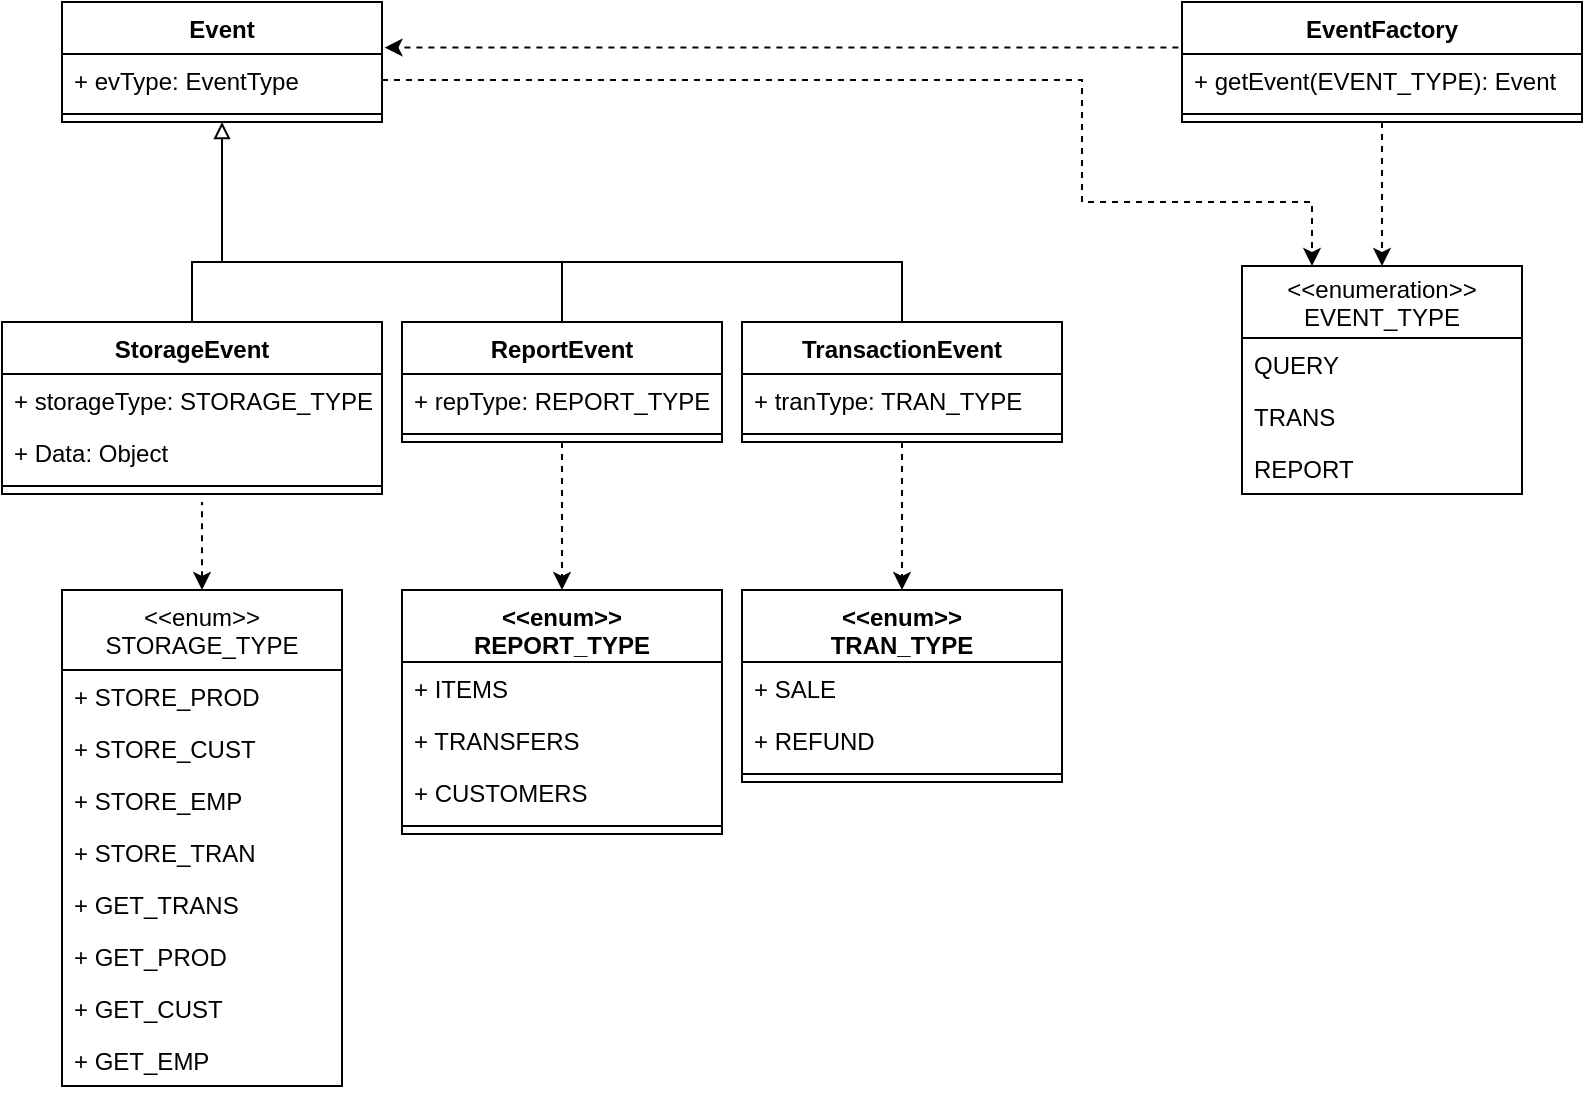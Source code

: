 <mxfile version="14.6.13" type="github">
  <diagram id="1F0ZhpiWCdY6kcuV9MFJ" name="Page-1">
    <mxGraphModel dx="1021" dy="509" grid="1" gridSize="10" guides="1" tooltips="1" connect="1" arrows="1" fold="1" page="1" pageScale="1" pageWidth="850" pageHeight="1100" math="0" shadow="0">
      <root>
        <mxCell id="0" />
        <mxCell id="1" parent="0" />
        <mxCell id="ftGZWfJTW5l6MWWKQqoJ-1" value="Event" style="swimlane;fontStyle=1;align=center;verticalAlign=top;childLayout=stackLayout;horizontal=1;startSize=26;horizontalStack=0;resizeParent=1;resizeParentMax=0;resizeLast=0;collapsible=1;marginBottom=0;" parent="1" vertex="1">
          <mxGeometry x="80" y="80" width="160" height="60" as="geometry" />
        </mxCell>
        <mxCell id="ftGZWfJTW5l6MWWKQqoJ-2" value="+ evType: EventType" style="text;strokeColor=none;fillColor=none;align=left;verticalAlign=top;spacingLeft=4;spacingRight=4;overflow=hidden;rotatable=0;points=[[0,0.5],[1,0.5]];portConstraint=eastwest;" parent="ftGZWfJTW5l6MWWKQqoJ-1" vertex="1">
          <mxGeometry y="26" width="160" height="26" as="geometry" />
        </mxCell>
        <mxCell id="ftGZWfJTW5l6MWWKQqoJ-3" value="" style="line;strokeWidth=1;fillColor=none;align=left;verticalAlign=middle;spacingTop=-1;spacingLeft=3;spacingRight=3;rotatable=0;labelPosition=right;points=[];portConstraint=eastwest;" parent="ftGZWfJTW5l6MWWKQqoJ-1" vertex="1">
          <mxGeometry y="52" width="160" height="8" as="geometry" />
        </mxCell>
        <mxCell id="ftGZWfJTW5l6MWWKQqoJ-4" style="edgeStyle=orthogonalEdgeStyle;rounded=0;orthogonalLoop=1;jettySize=auto;html=1;exitX=0.5;exitY=0;exitDx=0;exitDy=0;endArrow=none;endFill=0;startArrow=classic;startFill=1;dashed=1;" parent="1" source="ftGZWfJTW5l6MWWKQqoJ-5" edge="1">
          <mxGeometry relative="1" as="geometry">
            <mxPoint x="150" y="330" as="targetPoint" />
            <mxPoint x="150" y="374" as="sourcePoint" />
          </mxGeometry>
        </mxCell>
        <mxCell id="ftGZWfJTW5l6MWWKQqoJ-5" value="&lt;&lt;enum&gt;&gt;&#xa;STORAGE_TYPE" style="swimlane;fontStyle=0;childLayout=stackLayout;horizontal=1;startSize=40;fillColor=none;horizontalStack=0;resizeParent=1;resizeParentMax=0;resizeLast=0;collapsible=1;marginBottom=0;" parent="1" vertex="1">
          <mxGeometry x="80" y="374" width="140" height="248" as="geometry" />
        </mxCell>
        <mxCell id="ftGZWfJTW5l6MWWKQqoJ-20" value="+ STORE_PROD" style="text;strokeColor=none;fillColor=none;align=left;verticalAlign=top;spacingLeft=4;spacingRight=4;overflow=hidden;rotatable=0;points=[[0,0.5],[1,0.5]];portConstraint=eastwest;" parent="ftGZWfJTW5l6MWWKQqoJ-5" vertex="1">
          <mxGeometry y="40" width="140" height="26" as="geometry" />
        </mxCell>
        <mxCell id="ftGZWfJTW5l6MWWKQqoJ-21" value="+ STORE_CUST" style="text;strokeColor=none;fillColor=none;align=left;verticalAlign=top;spacingLeft=4;spacingRight=4;overflow=hidden;rotatable=0;points=[[0,0.5],[1,0.5]];portConstraint=eastwest;" parent="ftGZWfJTW5l6MWWKQqoJ-5" vertex="1">
          <mxGeometry y="66" width="140" height="26" as="geometry" />
        </mxCell>
        <mxCell id="ftGZWfJTW5l6MWWKQqoJ-22" value="+ STORE_EMP" style="text;strokeColor=none;fillColor=none;align=left;verticalAlign=top;spacingLeft=4;spacingRight=4;overflow=hidden;rotatable=0;points=[[0,0.5],[1,0.5]];portConstraint=eastwest;" parent="ftGZWfJTW5l6MWWKQqoJ-5" vertex="1">
          <mxGeometry y="92" width="140" height="26" as="geometry" />
        </mxCell>
        <mxCell id="enYc0wbcR-OuWfZr4gxf-1" value="+ STORE_TRAN" style="text;strokeColor=none;fillColor=none;align=left;verticalAlign=top;spacingLeft=4;spacingRight=4;overflow=hidden;rotatable=0;points=[[0,0.5],[1,0.5]];portConstraint=eastwest;" parent="ftGZWfJTW5l6MWWKQqoJ-5" vertex="1">
          <mxGeometry y="118" width="140" height="26" as="geometry" />
        </mxCell>
        <mxCell id="enYc0wbcR-OuWfZr4gxf-2" value="+ GET_TRANS" style="text;strokeColor=none;fillColor=none;align=left;verticalAlign=top;spacingLeft=4;spacingRight=4;overflow=hidden;rotatable=0;points=[[0,0.5],[1,0.5]];portConstraint=eastwest;" parent="ftGZWfJTW5l6MWWKQqoJ-5" vertex="1">
          <mxGeometry y="144" width="140" height="26" as="geometry" />
        </mxCell>
        <mxCell id="enYc0wbcR-OuWfZr4gxf-5" value="+ GET_PROD" style="text;strokeColor=none;fillColor=none;align=left;verticalAlign=top;spacingLeft=4;spacingRight=4;overflow=hidden;rotatable=0;points=[[0,0.5],[1,0.5]];portConstraint=eastwest;" parent="ftGZWfJTW5l6MWWKQqoJ-5" vertex="1">
          <mxGeometry y="170" width="140" height="26" as="geometry" />
        </mxCell>
        <mxCell id="enYc0wbcR-OuWfZr4gxf-6" value="+ GET_CUST" style="text;strokeColor=none;fillColor=none;align=left;verticalAlign=top;spacingLeft=4;spacingRight=4;overflow=hidden;rotatable=0;points=[[0,0.5],[1,0.5]];portConstraint=eastwest;" parent="ftGZWfJTW5l6MWWKQqoJ-5" vertex="1">
          <mxGeometry y="196" width="140" height="26" as="geometry" />
        </mxCell>
        <mxCell id="enYc0wbcR-OuWfZr4gxf-7" value="+ GET_EMP" style="text;strokeColor=none;fillColor=none;align=left;verticalAlign=top;spacingLeft=4;spacingRight=4;overflow=hidden;rotatable=0;points=[[0,0.5],[1,0.5]];portConstraint=eastwest;" parent="ftGZWfJTW5l6MWWKQqoJ-5" vertex="1">
          <mxGeometry y="222" width="140" height="26" as="geometry" />
        </mxCell>
        <mxCell id="ftGZWfJTW5l6MWWKQqoJ-24" value="&lt;&lt;enumeration&gt;&gt;&#xa;EVENT_TYPE" style="swimlane;fontStyle=0;childLayout=stackLayout;horizontal=1;startSize=36;fillColor=none;horizontalStack=0;resizeParent=1;resizeParentMax=0;resizeLast=0;collapsible=1;marginBottom=0;" parent="1" vertex="1">
          <mxGeometry x="670" y="212" width="140" height="114" as="geometry" />
        </mxCell>
        <mxCell id="ftGZWfJTW5l6MWWKQqoJ-25" value="QUERY" style="text;strokeColor=none;fillColor=none;align=left;verticalAlign=top;spacingLeft=4;spacingRight=4;overflow=hidden;rotatable=0;points=[[0,0.5],[1,0.5]];portConstraint=eastwest;" parent="ftGZWfJTW5l6MWWKQqoJ-24" vertex="1">
          <mxGeometry y="36" width="140" height="26" as="geometry" />
        </mxCell>
        <mxCell id="ftGZWfJTW5l6MWWKQqoJ-26" value="TRANS" style="text;strokeColor=none;fillColor=none;align=left;verticalAlign=top;spacingLeft=4;spacingRight=4;overflow=hidden;rotatable=0;points=[[0,0.5],[1,0.5]];portConstraint=eastwest;" parent="ftGZWfJTW5l6MWWKQqoJ-24" vertex="1">
          <mxGeometry y="62" width="140" height="26" as="geometry" />
        </mxCell>
        <mxCell id="ftGZWfJTW5l6MWWKQqoJ-27" value="REPORT" style="text;strokeColor=none;fillColor=none;align=left;verticalAlign=top;spacingLeft=4;spacingRight=4;overflow=hidden;rotatable=0;points=[[0,0.5],[1,0.5]];portConstraint=eastwest;" parent="ftGZWfJTW5l6MWWKQqoJ-24" vertex="1">
          <mxGeometry y="88" width="140" height="26" as="geometry" />
        </mxCell>
        <mxCell id="ftGZWfJTW5l6MWWKQqoJ-67" style="edgeStyle=orthogonalEdgeStyle;rounded=0;orthogonalLoop=1;jettySize=auto;html=1;exitX=0.5;exitY=0;exitDx=0;exitDy=0;entryX=0.5;entryY=1;entryDx=0;entryDy=0;endArrow=block;endFill=0;" parent="1" source="ftGZWfJTW5l6MWWKQqoJ-29" target="ftGZWfJTW5l6MWWKQqoJ-1" edge="1">
          <mxGeometry relative="1" as="geometry">
            <Array as="points">
              <mxPoint x="145" y="210" />
              <mxPoint x="160" y="210" />
            </Array>
          </mxGeometry>
        </mxCell>
        <mxCell id="ftGZWfJTW5l6MWWKQqoJ-29" value="StorageEvent" style="swimlane;fontStyle=1;align=center;verticalAlign=top;childLayout=stackLayout;horizontal=1;startSize=26;horizontalStack=0;resizeParent=1;resizeParentMax=0;resizeLast=0;collapsible=1;marginBottom=0;" parent="1" vertex="1">
          <mxGeometry x="50" y="240" width="190" height="86" as="geometry" />
        </mxCell>
        <mxCell id="ftGZWfJTW5l6MWWKQqoJ-30" value="+ storageType: STORAGE_TYPE" style="text;strokeColor=none;fillColor=none;align=left;verticalAlign=top;spacingLeft=4;spacingRight=4;overflow=hidden;rotatable=0;points=[[0,0.5],[1,0.5]];portConstraint=eastwest;" parent="ftGZWfJTW5l6MWWKQqoJ-29" vertex="1">
          <mxGeometry y="26" width="190" height="26" as="geometry" />
        </mxCell>
        <mxCell id="ftGZWfJTW5l6MWWKQqoJ-31" value="+ Data: Object" style="text;strokeColor=none;fillColor=none;align=left;verticalAlign=top;spacingLeft=4;spacingRight=4;overflow=hidden;rotatable=0;points=[[0,0.5],[1,0.5]];portConstraint=eastwest;" parent="ftGZWfJTW5l6MWWKQqoJ-29" vertex="1">
          <mxGeometry y="52" width="190" height="26" as="geometry" />
        </mxCell>
        <mxCell id="ftGZWfJTW5l6MWWKQqoJ-32" value="" style="line;strokeWidth=1;fillColor=none;align=left;verticalAlign=middle;spacingTop=-1;spacingLeft=3;spacingRight=3;rotatable=0;labelPosition=right;points=[];portConstraint=eastwest;" parent="ftGZWfJTW5l6MWWKQqoJ-29" vertex="1">
          <mxGeometry y="78" width="190" height="8" as="geometry" />
        </mxCell>
        <mxCell id="ftGZWfJTW5l6MWWKQqoJ-41" style="edgeStyle=orthogonalEdgeStyle;rounded=0;orthogonalLoop=1;jettySize=auto;html=1;exitX=0.5;exitY=1;exitDx=0;exitDy=0;entryX=0.5;entryY=0;entryDx=0;entryDy=0;dashed=1;" parent="1" source="ftGZWfJTW5l6MWWKQqoJ-33" target="ftGZWfJTW5l6MWWKQqoJ-24" edge="1">
          <mxGeometry relative="1" as="geometry" />
        </mxCell>
        <mxCell id="ftGZWfJTW5l6MWWKQqoJ-33" value="EventFactory" style="swimlane;fontStyle=1;align=center;verticalAlign=top;childLayout=stackLayout;horizontal=1;startSize=26;horizontalStack=0;resizeParent=1;resizeParentMax=0;resizeLast=0;collapsible=1;marginBottom=0;" parent="1" vertex="1">
          <mxGeometry x="640" y="80" width="200" height="60" as="geometry" />
        </mxCell>
        <mxCell id="ftGZWfJTW5l6MWWKQqoJ-35" value="+ getEvent(EVENT_TYPE): Event " style="text;strokeColor=none;fillColor=none;align=left;verticalAlign=top;spacingLeft=4;spacingRight=4;overflow=hidden;rotatable=0;points=[[0,0.5],[1,0.5]];portConstraint=eastwest;" parent="ftGZWfJTW5l6MWWKQqoJ-33" vertex="1">
          <mxGeometry y="26" width="200" height="26" as="geometry" />
        </mxCell>
        <mxCell id="ftGZWfJTW5l6MWWKQqoJ-36" value="" style="line;strokeWidth=1;fillColor=none;align=left;verticalAlign=middle;spacingTop=-1;spacingLeft=3;spacingRight=3;rotatable=0;labelPosition=right;points=[];portConstraint=eastwest;" parent="ftGZWfJTW5l6MWWKQqoJ-33" vertex="1">
          <mxGeometry y="52" width="200" height="8" as="geometry" />
        </mxCell>
        <mxCell id="ftGZWfJTW5l6MWWKQqoJ-42" style="edgeStyle=orthogonalEdgeStyle;rounded=0;orthogonalLoop=1;jettySize=auto;html=1;exitX=0;exitY=0.5;exitDx=0;exitDy=0;entryX=1.008;entryY=-0.124;entryDx=0;entryDy=0;dashed=1;entryPerimeter=0;" parent="1" source="ftGZWfJTW5l6MWWKQqoJ-35" target="ftGZWfJTW5l6MWWKQqoJ-2" edge="1">
          <mxGeometry relative="1" as="geometry">
            <Array as="points">
              <mxPoint x="640" y="103" />
            </Array>
          </mxGeometry>
        </mxCell>
        <mxCell id="ftGZWfJTW5l6MWWKQqoJ-57" style="edgeStyle=orthogonalEdgeStyle;rounded=0;orthogonalLoop=1;jettySize=auto;html=1;exitX=0.5;exitY=1;exitDx=0;exitDy=0;entryX=0.5;entryY=0;entryDx=0;entryDy=0;dashed=1;" parent="1" source="ftGZWfJTW5l6MWWKQqoJ-43" target="ftGZWfJTW5l6MWWKQqoJ-52" edge="1">
          <mxGeometry relative="1" as="geometry" />
        </mxCell>
        <mxCell id="ftGZWfJTW5l6MWWKQqoJ-64" style="edgeStyle=orthogonalEdgeStyle;rounded=0;orthogonalLoop=1;jettySize=auto;html=1;exitX=0.5;exitY=0;exitDx=0;exitDy=0;endArrow=none;endFill=0;" parent="1" source="ftGZWfJTW5l6MWWKQqoJ-43" edge="1">
          <mxGeometry relative="1" as="geometry">
            <mxPoint x="160" y="210" as="targetPoint" />
            <Array as="points">
              <mxPoint x="330" y="210" />
              <mxPoint x="160" y="210" />
            </Array>
          </mxGeometry>
        </mxCell>
        <mxCell id="ftGZWfJTW5l6MWWKQqoJ-43" value="ReportEvent" style="swimlane;fontStyle=1;align=center;verticalAlign=top;childLayout=stackLayout;horizontal=1;startSize=26;horizontalStack=0;resizeParent=1;resizeParentMax=0;resizeLast=0;collapsible=1;marginBottom=0;" parent="1" vertex="1">
          <mxGeometry x="250" y="240" width="160" height="60" as="geometry" />
        </mxCell>
        <mxCell id="ftGZWfJTW5l6MWWKQqoJ-44" value="+ repType: REPORT_TYPE" style="text;strokeColor=none;fillColor=none;align=left;verticalAlign=top;spacingLeft=4;spacingRight=4;overflow=hidden;rotatable=0;points=[[0,0.5],[1,0.5]];portConstraint=eastwest;" parent="ftGZWfJTW5l6MWWKQqoJ-43" vertex="1">
          <mxGeometry y="26" width="160" height="26" as="geometry" />
        </mxCell>
        <mxCell id="ftGZWfJTW5l6MWWKQqoJ-46" value="" style="line;strokeWidth=1;fillColor=none;align=left;verticalAlign=middle;spacingTop=-1;spacingLeft=3;spacingRight=3;rotatable=0;labelPosition=right;points=[];portConstraint=eastwest;" parent="ftGZWfJTW5l6MWWKQqoJ-43" vertex="1">
          <mxGeometry y="52" width="160" height="8" as="geometry" />
        </mxCell>
        <mxCell id="ftGZWfJTW5l6MWWKQqoJ-63" style="edgeStyle=orthogonalEdgeStyle;rounded=0;orthogonalLoop=1;jettySize=auto;html=1;exitX=0.5;exitY=1;exitDx=0;exitDy=0;entryX=0.5;entryY=0;entryDx=0;entryDy=0;dashed=1;" parent="1" source="ftGZWfJTW5l6MWWKQqoJ-48" target="ftGZWfJTW5l6MWWKQqoJ-58" edge="1">
          <mxGeometry relative="1" as="geometry" />
        </mxCell>
        <mxCell id="ftGZWfJTW5l6MWWKQqoJ-65" style="edgeStyle=orthogonalEdgeStyle;rounded=0;orthogonalLoop=1;jettySize=auto;html=1;exitX=0.5;exitY=0;exitDx=0;exitDy=0;endArrow=none;endFill=0;" parent="1" source="ftGZWfJTW5l6MWWKQqoJ-48" edge="1">
          <mxGeometry relative="1" as="geometry">
            <mxPoint x="330" y="210" as="targetPoint" />
            <Array as="points">
              <mxPoint x="500" y="210" />
            </Array>
          </mxGeometry>
        </mxCell>
        <mxCell id="ftGZWfJTW5l6MWWKQqoJ-48" value="TransactionEvent" style="swimlane;fontStyle=1;align=center;verticalAlign=top;childLayout=stackLayout;horizontal=1;startSize=26;horizontalStack=0;resizeParent=1;resizeParentMax=0;resizeLast=0;collapsible=1;marginBottom=0;" parent="1" vertex="1">
          <mxGeometry x="420" y="240" width="160" height="60" as="geometry" />
        </mxCell>
        <mxCell id="ftGZWfJTW5l6MWWKQqoJ-49" value="+ tranType: TRAN_TYPE" style="text;strokeColor=none;fillColor=none;align=left;verticalAlign=top;spacingLeft=4;spacingRight=4;overflow=hidden;rotatable=0;points=[[0,0.5],[1,0.5]];portConstraint=eastwest;" parent="ftGZWfJTW5l6MWWKQqoJ-48" vertex="1">
          <mxGeometry y="26" width="160" height="26" as="geometry" />
        </mxCell>
        <mxCell id="ftGZWfJTW5l6MWWKQqoJ-51" value="" style="line;strokeWidth=1;fillColor=none;align=left;verticalAlign=middle;spacingTop=-1;spacingLeft=3;spacingRight=3;rotatable=0;labelPosition=right;points=[];portConstraint=eastwest;" parent="ftGZWfJTW5l6MWWKQqoJ-48" vertex="1">
          <mxGeometry y="52" width="160" height="8" as="geometry" />
        </mxCell>
        <mxCell id="ftGZWfJTW5l6MWWKQqoJ-52" value="&lt;&lt;enum&gt;&gt;&#xa;REPORT_TYPE" style="swimlane;fontStyle=1;align=center;verticalAlign=top;childLayout=stackLayout;horizontal=1;startSize=36;horizontalStack=0;resizeParent=1;resizeParentMax=0;resizeLast=0;collapsible=1;marginBottom=0;" parent="1" vertex="1">
          <mxGeometry x="250" y="374" width="160" height="122" as="geometry" />
        </mxCell>
        <mxCell id="ftGZWfJTW5l6MWWKQqoJ-55" value="+ ITEMS" style="text;strokeColor=none;fillColor=none;align=left;verticalAlign=top;spacingLeft=4;spacingRight=4;overflow=hidden;rotatable=0;points=[[0,0.5],[1,0.5]];portConstraint=eastwest;" parent="ftGZWfJTW5l6MWWKQqoJ-52" vertex="1">
          <mxGeometry y="36" width="160" height="26" as="geometry" />
        </mxCell>
        <mxCell id="ftGZWfJTW5l6MWWKQqoJ-53" value="+ TRANSFERS" style="text;strokeColor=none;fillColor=none;align=left;verticalAlign=top;spacingLeft=4;spacingRight=4;overflow=hidden;rotatable=0;points=[[0,0.5],[1,0.5]];portConstraint=eastwest;" parent="ftGZWfJTW5l6MWWKQqoJ-52" vertex="1">
          <mxGeometry y="62" width="160" height="26" as="geometry" />
        </mxCell>
        <mxCell id="ftGZWfJTW5l6MWWKQqoJ-56" value="+ CUSTOMERS" style="text;strokeColor=none;fillColor=none;align=left;verticalAlign=top;spacingLeft=4;spacingRight=4;overflow=hidden;rotatable=0;points=[[0,0.5],[1,0.5]];portConstraint=eastwest;" parent="ftGZWfJTW5l6MWWKQqoJ-52" vertex="1">
          <mxGeometry y="88" width="160" height="26" as="geometry" />
        </mxCell>
        <mxCell id="ftGZWfJTW5l6MWWKQqoJ-54" value="" style="line;strokeWidth=1;fillColor=none;align=left;verticalAlign=middle;spacingTop=-1;spacingLeft=3;spacingRight=3;rotatable=0;labelPosition=right;points=[];portConstraint=eastwest;" parent="ftGZWfJTW5l6MWWKQqoJ-52" vertex="1">
          <mxGeometry y="114" width="160" height="8" as="geometry" />
        </mxCell>
        <mxCell id="ftGZWfJTW5l6MWWKQqoJ-58" value="&lt;&lt;enum&gt;&gt;&#xa;TRAN_TYPE" style="swimlane;fontStyle=1;align=center;verticalAlign=top;childLayout=stackLayout;horizontal=1;startSize=36;horizontalStack=0;resizeParent=1;resizeParentMax=0;resizeLast=0;collapsible=1;marginBottom=0;" parent="1" vertex="1">
          <mxGeometry x="420" y="374" width="160" height="96" as="geometry" />
        </mxCell>
        <mxCell id="ftGZWfJTW5l6MWWKQqoJ-59" value="+ SALE" style="text;strokeColor=none;fillColor=none;align=left;verticalAlign=top;spacingLeft=4;spacingRight=4;overflow=hidden;rotatable=0;points=[[0,0.5],[1,0.5]];portConstraint=eastwest;" parent="ftGZWfJTW5l6MWWKQqoJ-58" vertex="1">
          <mxGeometry y="36" width="160" height="26" as="geometry" />
        </mxCell>
        <mxCell id="ftGZWfJTW5l6MWWKQqoJ-60" value="+ REFUND" style="text;strokeColor=none;fillColor=none;align=left;verticalAlign=top;spacingLeft=4;spacingRight=4;overflow=hidden;rotatable=0;points=[[0,0.5],[1,0.5]];portConstraint=eastwest;" parent="ftGZWfJTW5l6MWWKQqoJ-58" vertex="1">
          <mxGeometry y="62" width="160" height="26" as="geometry" />
        </mxCell>
        <mxCell id="ftGZWfJTW5l6MWWKQqoJ-62" value="" style="line;strokeWidth=1;fillColor=none;align=left;verticalAlign=middle;spacingTop=-1;spacingLeft=3;spacingRight=3;rotatable=0;labelPosition=right;points=[];portConstraint=eastwest;" parent="ftGZWfJTW5l6MWWKQqoJ-58" vertex="1">
          <mxGeometry y="88" width="160" height="8" as="geometry" />
        </mxCell>
        <mxCell id="mtahZZo_5X390llqBuFK-1" style="edgeStyle=orthogonalEdgeStyle;rounded=0;orthogonalLoop=1;jettySize=auto;html=1;exitX=1;exitY=0.5;exitDx=0;exitDy=0;entryX=0.25;entryY=0;entryDx=0;entryDy=0;dashed=1;" edge="1" parent="1" source="ftGZWfJTW5l6MWWKQqoJ-2" target="ftGZWfJTW5l6MWWKQqoJ-24">
          <mxGeometry relative="1" as="geometry">
            <Array as="points">
              <mxPoint x="590" y="119" />
              <mxPoint x="590" y="180" />
              <mxPoint x="705" y="180" />
            </Array>
          </mxGeometry>
        </mxCell>
      </root>
    </mxGraphModel>
  </diagram>
</mxfile>
